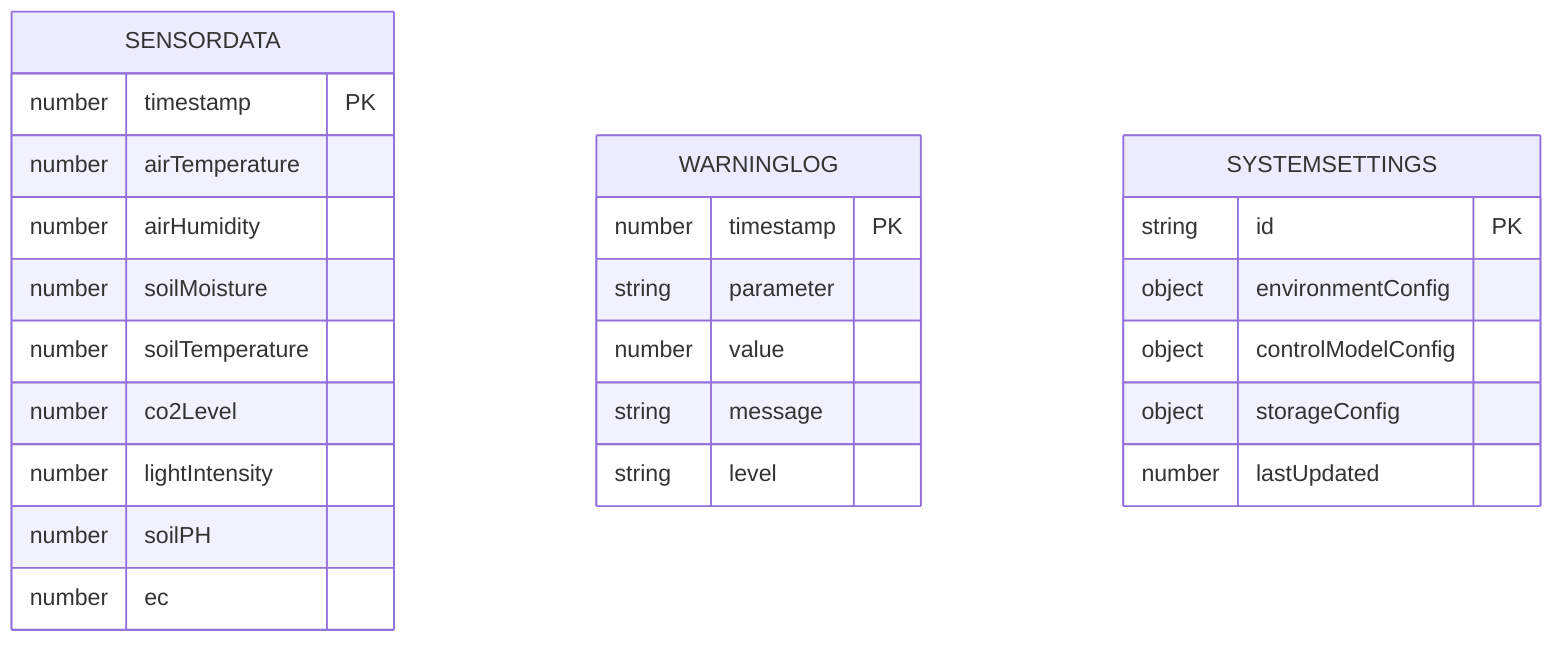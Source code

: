 erDiagram
    SENSORDATA {
        number timestamp PK
        number airTemperature
        number airHumidity
        number soilMoisture
        number soilTemperature
        number co2Level
        number lightIntensity
        number soilPH
        number ec
    }
  
    WARNINGLOG {
        number timestamp PK
        string parameter
        number value
        string message
        string level
    }
  
    SYSTEMSETTINGS {
        string id PK
        object environmentConfig
        object controlModelConfig
        object storageConfig
        number lastUpdated
    }